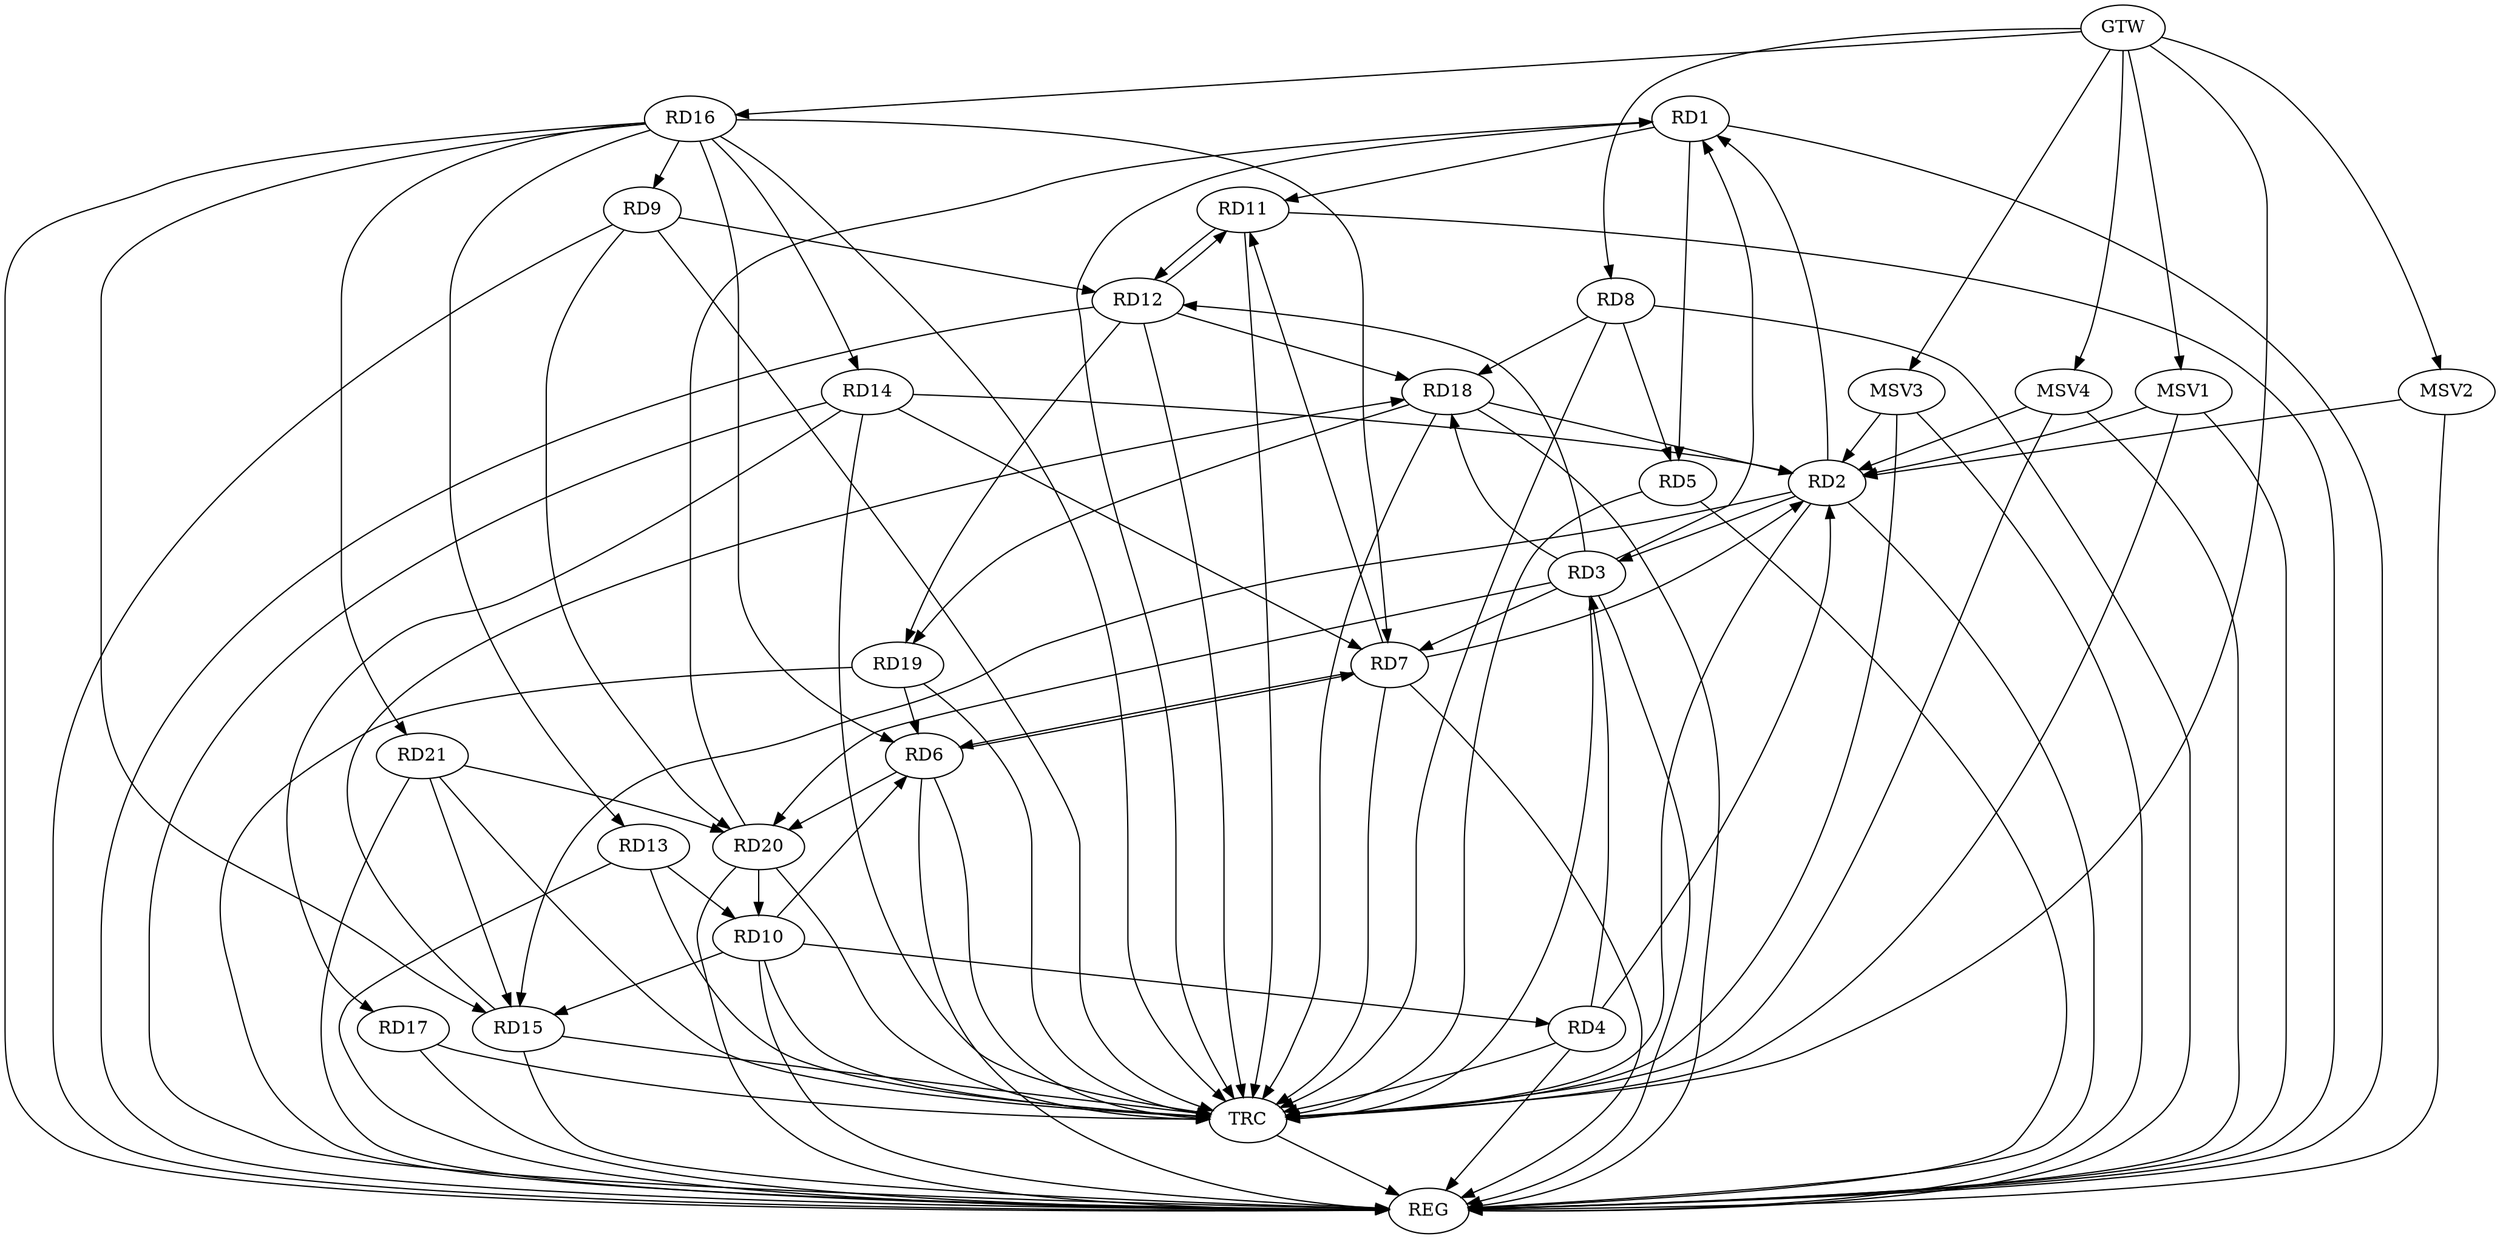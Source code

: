 strict digraph G {
  RD1 [ label="RD1" ];
  RD2 [ label="RD2" ];
  RD3 [ label="RD3" ];
  RD4 [ label="RD4" ];
  RD5 [ label="RD5" ];
  RD6 [ label="RD6" ];
  RD7 [ label="RD7" ];
  RD8 [ label="RD8" ];
  RD9 [ label="RD9" ];
  RD10 [ label="RD10" ];
  RD11 [ label="RD11" ];
  RD12 [ label="RD12" ];
  RD13 [ label="RD13" ];
  RD14 [ label="RD14" ];
  RD15 [ label="RD15" ];
  RD16 [ label="RD16" ];
  RD17 [ label="RD17" ];
  RD18 [ label="RD18" ];
  RD19 [ label="RD19" ];
  RD20 [ label="RD20" ];
  RD21 [ label="RD21" ];
  GTW [ label="GTW" ];
  REG [ label="REG" ];
  TRC [ label="TRC" ];
  MSV1 [ label="MSV1" ];
  MSV2 [ label="MSV2" ];
  MSV3 [ label="MSV3" ];
  MSV4 [ label="MSV4" ];
  RD2 -> RD1;
  RD3 -> RD1;
  RD1 -> RD5;
  RD1 -> RD11;
  RD20 -> RD1;
  RD2 -> RD3;
  RD4 -> RD2;
  RD7 -> RD2;
  RD14 -> RD2;
  RD2 -> RD15;
  RD18 -> RD2;
  RD4 -> RD3;
  RD3 -> RD7;
  RD3 -> RD12;
  RD3 -> RD18;
  RD3 -> RD20;
  RD10 -> RD4;
  RD8 -> RD5;
  RD6 -> RD7;
  RD7 -> RD6;
  RD10 -> RD6;
  RD16 -> RD6;
  RD19 -> RD6;
  RD6 -> RD20;
  RD7 -> RD11;
  RD14 -> RD7;
  RD16 -> RD7;
  RD8 -> RD18;
  RD9 -> RD12;
  RD16 -> RD9;
  RD9 -> RD20;
  RD13 -> RD10;
  RD10 -> RD15;
  RD20 -> RD10;
  RD11 -> RD12;
  RD12 -> RD11;
  RD12 -> RD18;
  RD12 -> RD19;
  RD16 -> RD13;
  RD16 -> RD14;
  RD14 -> RD17;
  RD16 -> RD15;
  RD15 -> RD18;
  RD21 -> RD15;
  RD16 -> RD21;
  RD18 -> RD19;
  RD21 -> RD20;
  GTW -> RD8;
  GTW -> RD16;
  RD1 -> REG;
  RD2 -> REG;
  RD3 -> REG;
  RD4 -> REG;
  RD5 -> REG;
  RD6 -> REG;
  RD7 -> REG;
  RD8 -> REG;
  RD9 -> REG;
  RD10 -> REG;
  RD11 -> REG;
  RD12 -> REG;
  RD13 -> REG;
  RD14 -> REG;
  RD15 -> REG;
  RD16 -> REG;
  RD17 -> REG;
  RD18 -> REG;
  RD19 -> REG;
  RD20 -> REG;
  RD21 -> REG;
  RD1 -> TRC;
  RD2 -> TRC;
  RD3 -> TRC;
  RD4 -> TRC;
  RD5 -> TRC;
  RD6 -> TRC;
  RD7 -> TRC;
  RD8 -> TRC;
  RD9 -> TRC;
  RD10 -> TRC;
  RD11 -> TRC;
  RD12 -> TRC;
  RD13 -> TRC;
  RD14 -> TRC;
  RD15 -> TRC;
  RD16 -> TRC;
  RD17 -> TRC;
  RD18 -> TRC;
  RD19 -> TRC;
  RD20 -> TRC;
  RD21 -> TRC;
  GTW -> TRC;
  TRC -> REG;
  MSV1 -> RD2;
  GTW -> MSV1;
  MSV1 -> REG;
  MSV1 -> TRC;
  MSV2 -> RD2;
  GTW -> MSV2;
  MSV2 -> REG;
  MSV3 -> RD2;
  GTW -> MSV3;
  MSV3 -> REG;
  MSV3 -> TRC;
  MSV4 -> RD2;
  GTW -> MSV4;
  MSV4 -> REG;
  MSV4 -> TRC;
}
